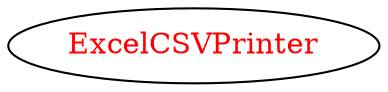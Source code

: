 digraph dependencyGraph {
 concentrate=true;
 ranksep="2.0";
 rankdir="LR"; 
 splines="ortho";
"ExcelCSVPrinter" [fontcolor="red"];
}